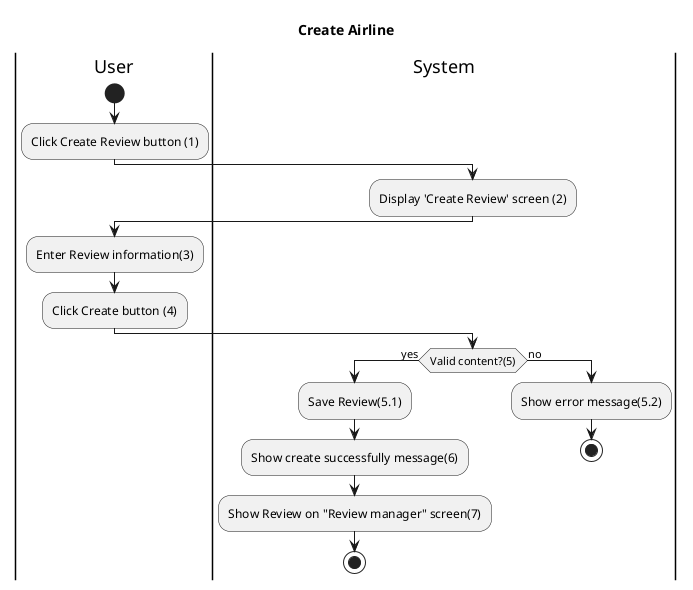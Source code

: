 @startuml Register Activity
title Create Airline
|User|
start
:Click Create Review button (1);

|System|
:Display 'Create Review' screen (2);

|User|
:Enter Review information(3);
:Click Create button (4);

|System|

if(Valid content?(5))then (yes)
:Save Review(5.1);
:Show create successfully message(6);
:Show Review on "Review manager" screen(7);
stop
else (no)
:Show error message(5.2);
|System|
stop
@enduml